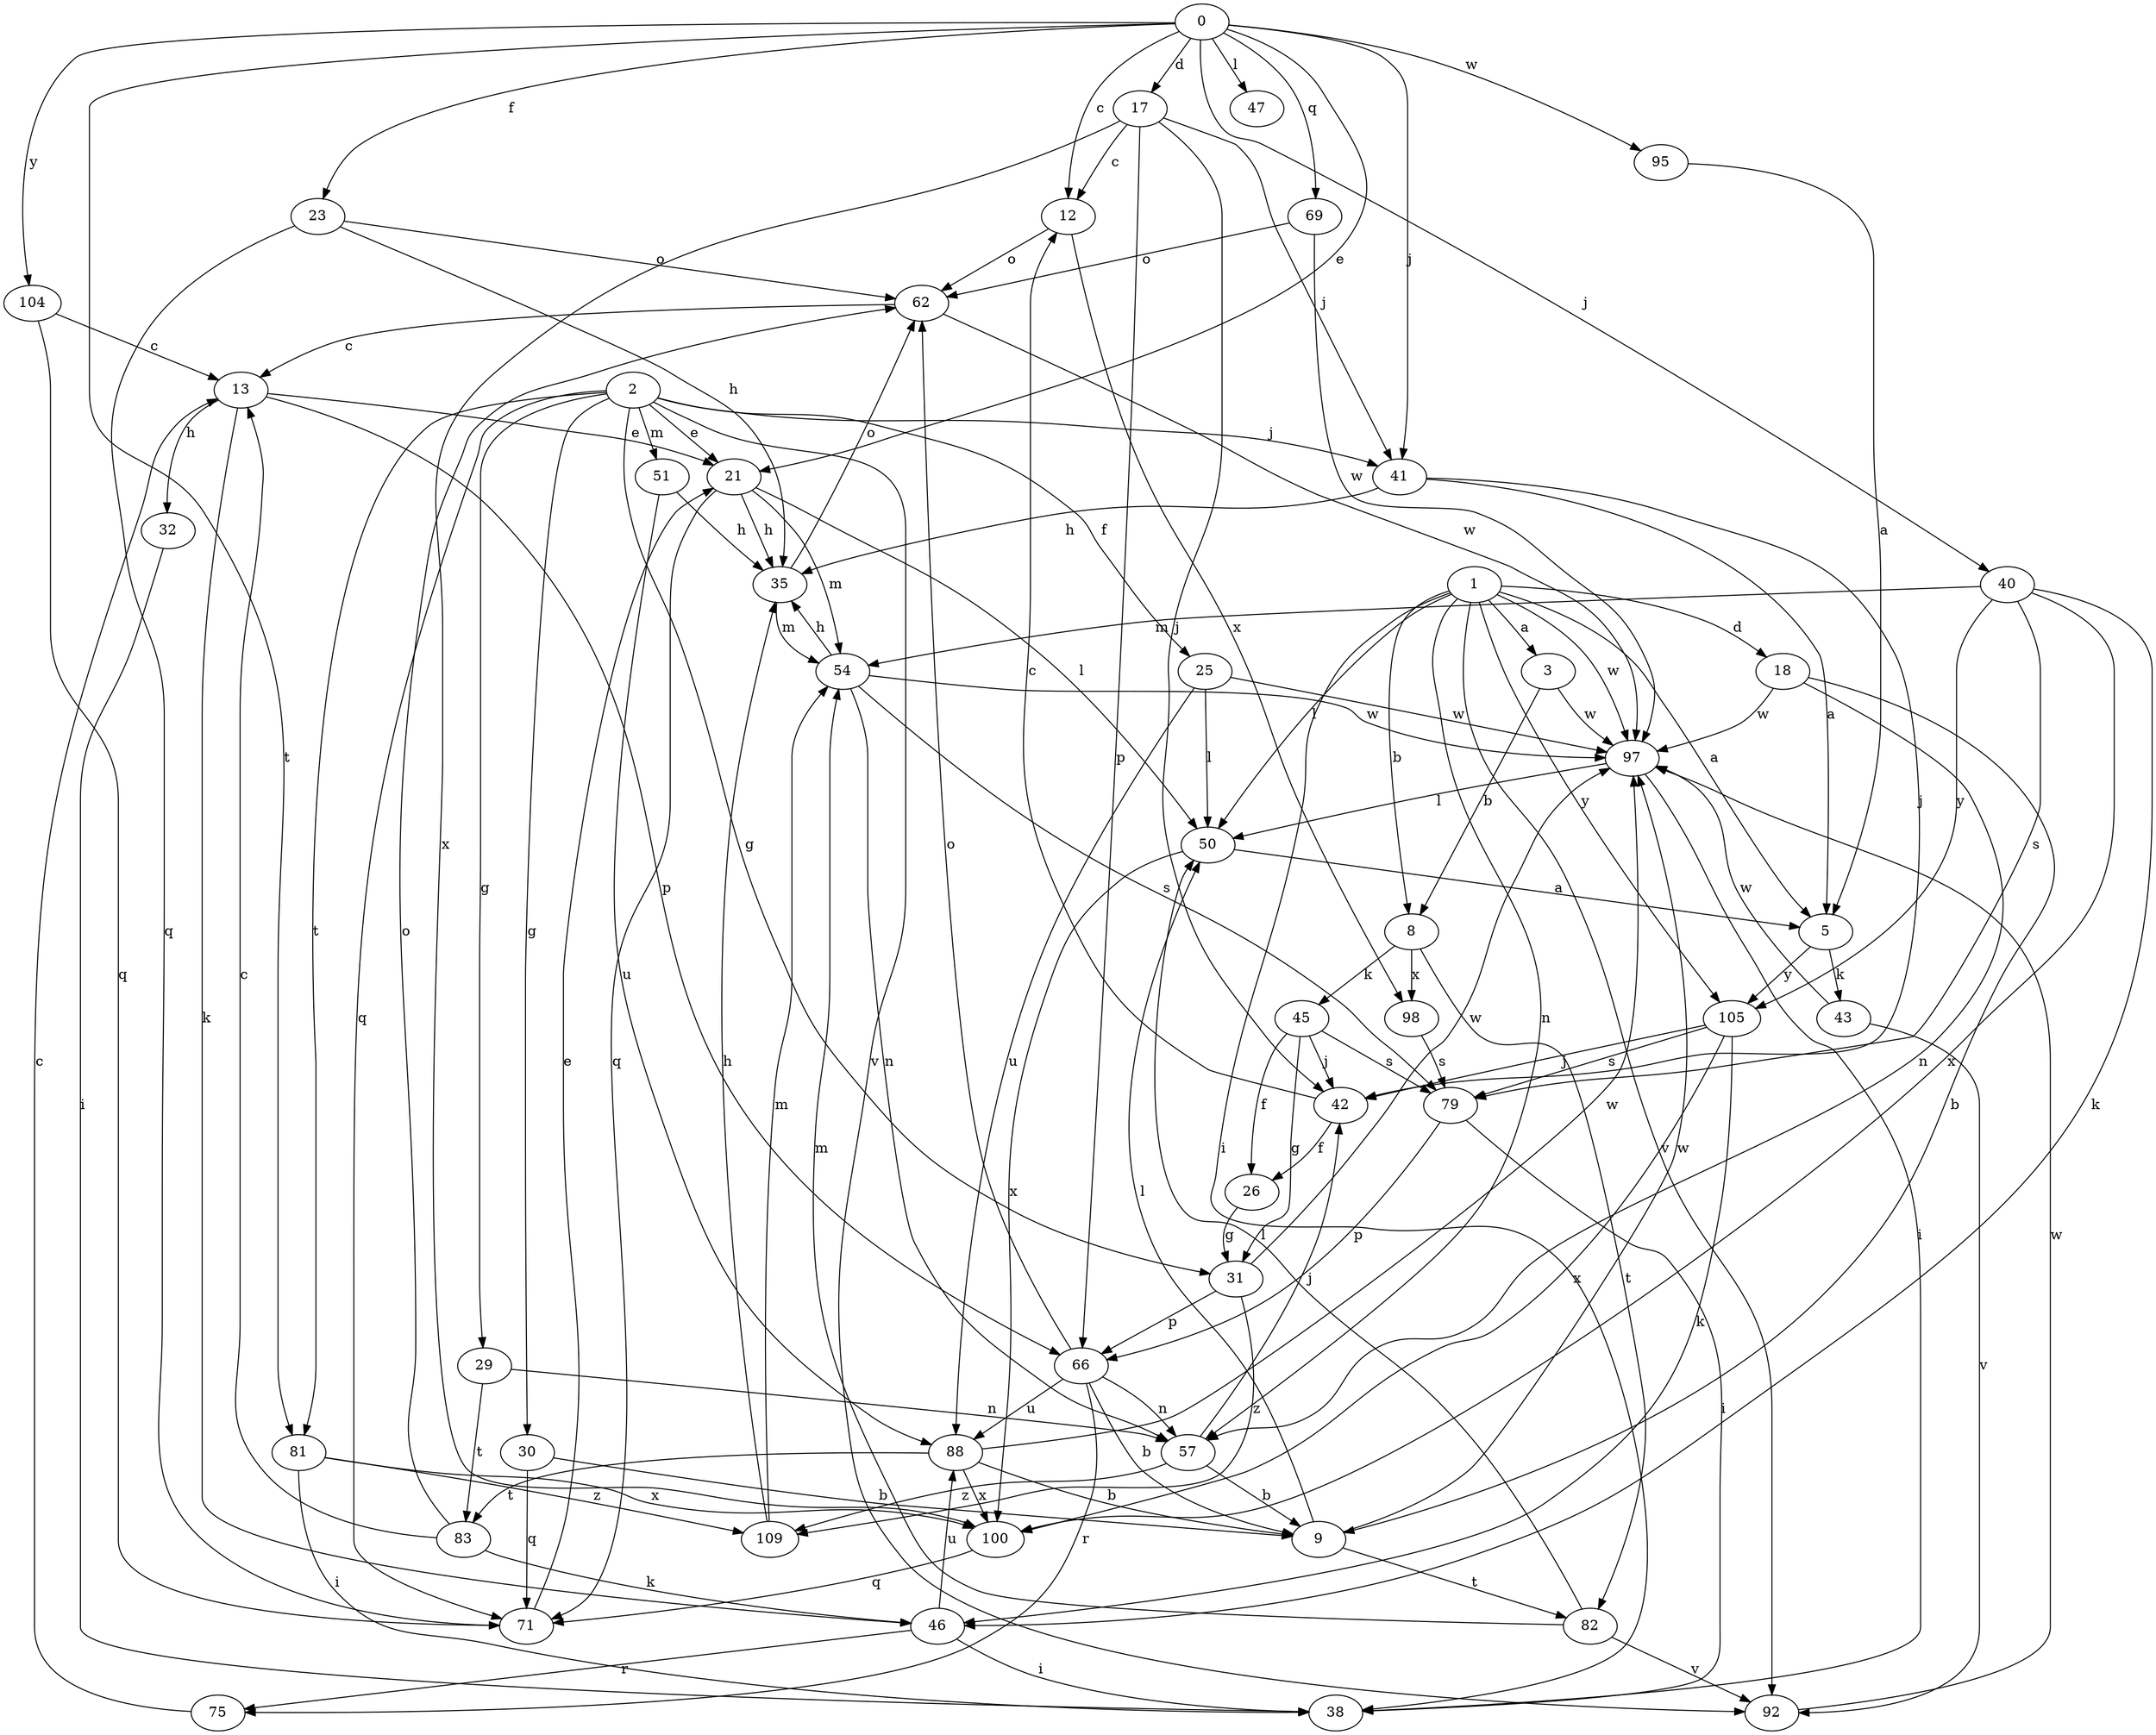 strict digraph  {
0;
1;
2;
3;
5;
8;
9;
12;
13;
17;
18;
21;
23;
25;
26;
29;
30;
31;
32;
35;
38;
40;
41;
42;
43;
45;
46;
47;
50;
51;
54;
57;
62;
66;
69;
71;
75;
79;
81;
82;
83;
88;
92;
95;
97;
98;
100;
104;
105;
109;
0 -> 12  [label=c];
0 -> 17  [label=d];
0 -> 21  [label=e];
0 -> 23  [label=f];
0 -> 40  [label=j];
0 -> 41  [label=j];
0 -> 47  [label=l];
0 -> 69  [label=q];
0 -> 81  [label=t];
0 -> 95  [label=w];
0 -> 104  [label=y];
1 -> 3  [label=a];
1 -> 5  [label=a];
1 -> 8  [label=b];
1 -> 18  [label=d];
1 -> 38  [label=i];
1 -> 50  [label=l];
1 -> 57  [label=n];
1 -> 92  [label=v];
1 -> 97  [label=w];
1 -> 105  [label=y];
2 -> 21  [label=e];
2 -> 25  [label=f];
2 -> 29  [label=g];
2 -> 30  [label=g];
2 -> 31  [label=g];
2 -> 41  [label=j];
2 -> 51  [label=m];
2 -> 71  [label=q];
2 -> 81  [label=t];
2 -> 92  [label=v];
3 -> 8  [label=b];
3 -> 97  [label=w];
5 -> 43  [label=k];
5 -> 105  [label=y];
8 -> 45  [label=k];
8 -> 82  [label=t];
8 -> 98  [label=x];
9 -> 50  [label=l];
9 -> 82  [label=t];
9 -> 97  [label=w];
12 -> 62  [label=o];
12 -> 98  [label=x];
13 -> 21  [label=e];
13 -> 32  [label=h];
13 -> 46  [label=k];
13 -> 66  [label=p];
17 -> 12  [label=c];
17 -> 41  [label=j];
17 -> 42  [label=j];
17 -> 66  [label=p];
17 -> 100  [label=x];
18 -> 9  [label=b];
18 -> 57  [label=n];
18 -> 97  [label=w];
21 -> 35  [label=h];
21 -> 50  [label=l];
21 -> 54  [label=m];
21 -> 71  [label=q];
23 -> 35  [label=h];
23 -> 62  [label=o];
23 -> 71  [label=q];
25 -> 50  [label=l];
25 -> 88  [label=u];
25 -> 97  [label=w];
26 -> 31  [label=g];
29 -> 57  [label=n];
29 -> 83  [label=t];
30 -> 9  [label=b];
30 -> 71  [label=q];
31 -> 66  [label=p];
31 -> 97  [label=w];
31 -> 109  [label=z];
32 -> 38  [label=i];
35 -> 54  [label=m];
35 -> 62  [label=o];
40 -> 46  [label=k];
40 -> 54  [label=m];
40 -> 79  [label=s];
40 -> 100  [label=x];
40 -> 105  [label=y];
41 -> 5  [label=a];
41 -> 35  [label=h];
41 -> 42  [label=j];
42 -> 12  [label=c];
42 -> 26  [label=f];
43 -> 92  [label=v];
43 -> 97  [label=w];
45 -> 26  [label=f];
45 -> 31  [label=g];
45 -> 42  [label=j];
45 -> 79  [label=s];
46 -> 38  [label=i];
46 -> 75  [label=r];
46 -> 88  [label=u];
50 -> 5  [label=a];
50 -> 100  [label=x];
51 -> 35  [label=h];
51 -> 88  [label=u];
54 -> 35  [label=h];
54 -> 57  [label=n];
54 -> 79  [label=s];
54 -> 97  [label=w];
57 -> 9  [label=b];
57 -> 42  [label=j];
57 -> 109  [label=z];
62 -> 13  [label=c];
62 -> 97  [label=w];
66 -> 9  [label=b];
66 -> 57  [label=n];
66 -> 62  [label=o];
66 -> 75  [label=r];
66 -> 88  [label=u];
69 -> 62  [label=o];
69 -> 97  [label=w];
71 -> 21  [label=e];
75 -> 13  [label=c];
79 -> 38  [label=i];
79 -> 66  [label=p];
81 -> 38  [label=i];
81 -> 100  [label=x];
81 -> 109  [label=z];
82 -> 50  [label=l];
82 -> 54  [label=m];
82 -> 92  [label=v];
83 -> 13  [label=c];
83 -> 46  [label=k];
83 -> 62  [label=o];
88 -> 9  [label=b];
88 -> 83  [label=t];
88 -> 97  [label=w];
88 -> 100  [label=x];
92 -> 97  [label=w];
95 -> 5  [label=a];
97 -> 38  [label=i];
97 -> 50  [label=l];
98 -> 79  [label=s];
100 -> 71  [label=q];
104 -> 13  [label=c];
104 -> 71  [label=q];
105 -> 42  [label=j];
105 -> 46  [label=k];
105 -> 79  [label=s];
105 -> 100  [label=x];
109 -> 35  [label=h];
109 -> 54  [label=m];
}
